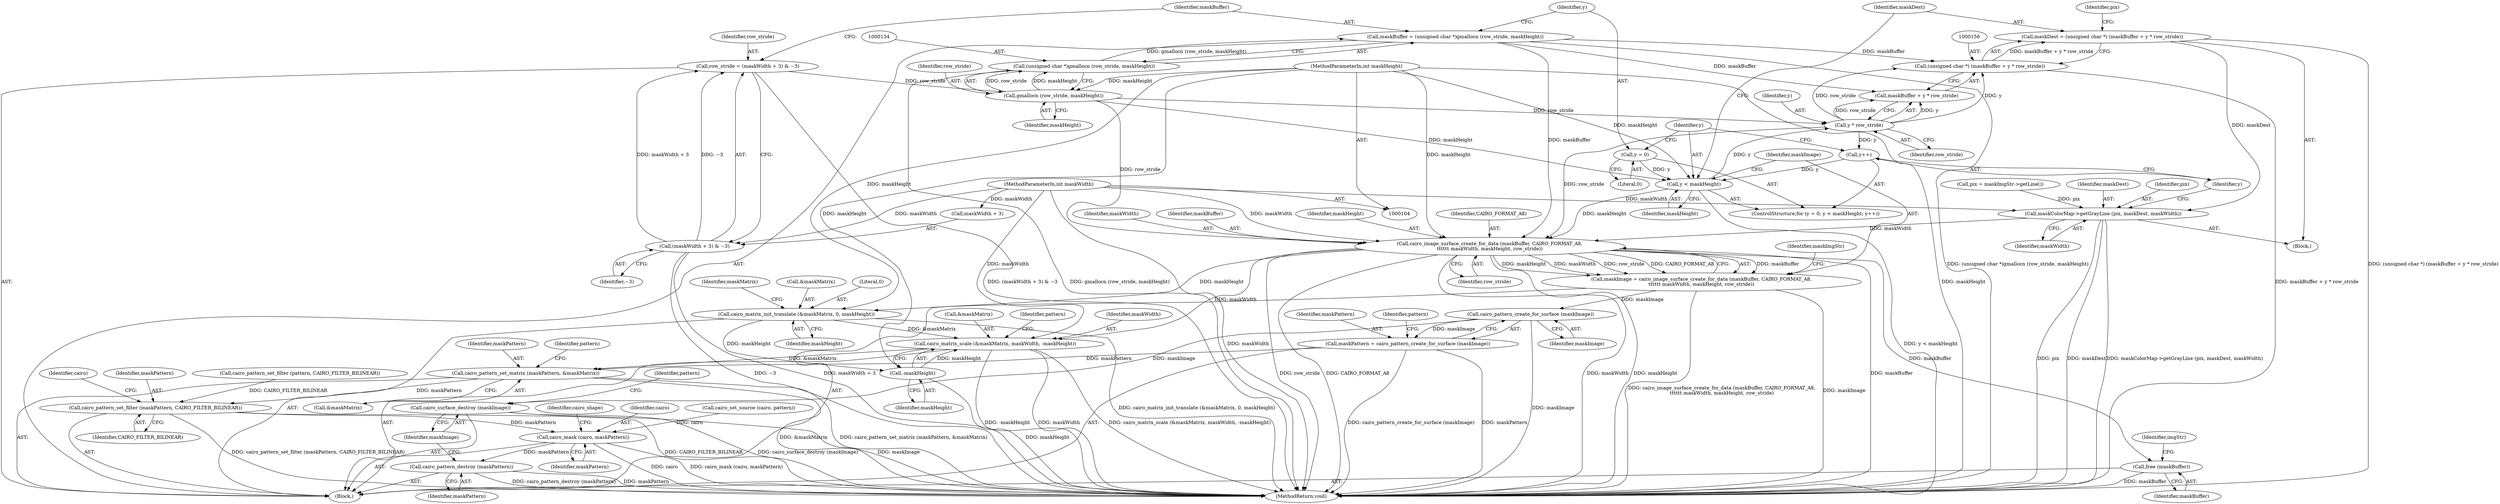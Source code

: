 digraph "0_poppler_7b2d314a61fd0e12f47c62996cb49ec0d1ba747a_3@integer" {
"1000153" [label="(Call,maskDest = (unsigned char *) (maskBuffer + y * row_stride))"];
"1000155" [label="(Call,(unsigned char *) (maskBuffer + y * row_stride))"];
"1000131" [label="(Call,maskBuffer = (unsigned char *)gmallocn (row_stride, maskHeight))"];
"1000133" [label="(Call,(unsigned char *)gmallocn (row_stride, maskHeight))"];
"1000135" [label="(Call,gmallocn (row_stride, maskHeight))"];
"1000123" [label="(Call,row_stride = (maskWidth + 3) & ~3)"];
"1000125" [label="(Call,(maskWidth + 3) & ~3)"];
"1000112" [label="(MethodParameterIn,int maskWidth)"];
"1000113" [label="(MethodParameterIn,int maskHeight)"];
"1000159" [label="(Call,y * row_stride)"];
"1000147" [label="(Call,y < maskHeight)"];
"1000150" [label="(Call,y++)"];
"1000144" [label="(Call,y = 0)"];
"1000165" [label="(Call,maskColorMap->getGrayLine (pix, maskDest, maskWidth))"];
"1000171" [label="(Call,cairo_image_surface_create_for_data (maskBuffer, CAIRO_FORMAT_A8,\n\t\t\t\t\t\t maskWidth, maskHeight, row_stride))"];
"1000169" [label="(Call,maskImage = cairo_image_surface_create_for_data (maskBuffer, CAIRO_FORMAT_A8,\n\t\t\t\t\t\t maskWidth, maskHeight, row_stride))"];
"1000266" [label="(Call,cairo_pattern_create_for_surface (maskImage))"];
"1000264" [label="(Call,maskPattern = cairo_pattern_create_for_surface (maskImage))"];
"1000307" [label="(Call,cairo_pattern_set_matrix (maskPattern, &maskMatrix))"];
"1000314" [label="(Call,cairo_pattern_set_filter (maskPattern, CAIRO_FILTER_BILINEAR))"];
"1000320" [label="(Call,cairo_mask (cairo, maskPattern))"];
"1000334" [label="(Call,cairo_pattern_destroy (maskPattern))"];
"1000336" [label="(Call,cairo_surface_destroy (maskImage))"];
"1000292" [label="(Call,cairo_matrix_init_translate (&maskMatrix, 0, maskHeight))"];
"1000297" [label="(Call,cairo_matrix_scale (&maskMatrix, maskWidth, -maskHeight))"];
"1000301" [label="(Call,-maskHeight)"];
"1000344" [label="(Call,free (maskBuffer))"];
"1000113" [label="(MethodParameterIn,int maskHeight)"];
"1000112" [label="(MethodParameterIn,int maskWidth)"];
"1000347" [label="(Identifier,imgStr)"];
"1000345" [label="(Identifier,maskBuffer)"];
"1000161" [label="(Identifier,row_stride)"];
"1000152" [label="(Block,)"];
"1000308" [label="(Identifier,maskPattern)"];
"1000300" [label="(Identifier,maskWidth)"];
"1000309" [label="(Call,&maskMatrix)"];
"1000165" [label="(Call,maskColorMap->getGrayLine (pix, maskDest, maskWidth))"];
"1000334" [label="(Call,cairo_pattern_destroy (maskPattern))"];
"1000143" [label="(ControlStructure,for (y = 0; y < maskHeight; y++))"];
"1000135" [label="(Call,gmallocn (row_stride, maskHeight))"];
"1000167" [label="(Identifier,maskDest)"];
"1000337" [label="(Identifier,maskImage)"];
"1000173" [label="(Identifier,CAIRO_FORMAT_A8)"];
"1000171" [label="(Call,cairo_image_surface_create_for_data (maskBuffer, CAIRO_FORMAT_A8,\n\t\t\t\t\t\t maskWidth, maskHeight, row_stride))"];
"1000159" [label="(Call,y * row_stride)"];
"1000137" [label="(Identifier,maskHeight)"];
"1000170" [label="(Identifier,maskImage)"];
"1000166" [label="(Identifier,pix)"];
"1000311" [label="(Call,cairo_pattern_set_filter (pattern, CAIRO_FILTER_BILINEAR))"];
"1000174" [label="(Identifier,maskWidth)"];
"1000151" [label="(Identifier,y)"];
"1000172" [label="(Identifier,maskBuffer)"];
"1000299" [label="(Identifier,maskMatrix)"];
"1000131" [label="(Call,maskBuffer = (unsigned char *)gmallocn (row_stride, maskHeight))"];
"1000265" [label="(Identifier,maskPattern)"];
"1000123" [label="(Call,row_stride = (maskWidth + 3) & ~3)"];
"1000322" [label="(Identifier,maskPattern)"];
"1000266" [label="(Call,cairo_pattern_create_for_surface (maskImage))"];
"1000160" [label="(Identifier,y)"];
"1000318" [label="(Identifier,cairo)"];
"1000155" [label="(Call,(unsigned char *) (maskBuffer + y * row_stride))"];
"1000314" [label="(Call,cairo_pattern_set_filter (maskPattern, CAIRO_FILTER_BILINEAR))"];
"1000149" [label="(Identifier,maskHeight)"];
"1000144" [label="(Call,y = 0)"];
"1000150" [label="(Call,y++)"];
"1000146" [label="(Literal,0)"];
"1000125" [label="(Call,(maskWidth + 3) & ~3)"];
"1000162" [label="(Call,pix = maskImgStr->getLine())"];
"1000336" [label="(Call,cairo_surface_destroy (maskImage))"];
"1000307" [label="(Call,cairo_pattern_set_matrix (maskPattern, &maskMatrix))"];
"1000320" [label="(Call,cairo_mask (cairo, maskPattern))"];
"1000344" [label="(Call,free (maskBuffer))"];
"1000147" [label="(Call,y < maskHeight)"];
"1000124" [label="(Identifier,row_stride)"];
"1000133" [label="(Call,(unsigned char *)gmallocn (row_stride, maskHeight))"];
"1000126" [label="(Call,maskWidth + 3)"];
"1000292" [label="(Call,cairo_matrix_init_translate (&maskMatrix, 0, maskHeight))"];
"1000154" [label="(Identifier,maskDest)"];
"1000293" [label="(Call,&maskMatrix)"];
"1000157" [label="(Call,maskBuffer + y * row_stride)"];
"1000115" [label="(Block,)"];
"1000296" [label="(Identifier,maskHeight)"];
"1000321" [label="(Identifier,cairo)"];
"1000264" [label="(Call,maskPattern = cairo_pattern_create_for_surface (maskImage))"];
"1000129" [label="(Identifier,~3)"];
"1000295" [label="(Literal,0)"];
"1000312" [label="(Identifier,pattern)"];
"1000317" [label="(Call,cairo_set_source (cairo, pattern))"];
"1000298" [label="(Call,&maskMatrix)"];
"1000148" [label="(Identifier,y)"];
"1000339" [label="(Identifier,pattern)"];
"1000304" [label="(Identifier,pattern)"];
"1000267" [label="(Identifier,maskImage)"];
"1000178" [label="(Identifier,maskImgStr)"];
"1000169" [label="(Call,maskImage = cairo_image_surface_create_for_data (maskBuffer, CAIRO_FORMAT_A8,\n\t\t\t\t\t\t maskWidth, maskHeight, row_stride))"];
"1000153" [label="(Call,maskDest = (unsigned char *) (maskBuffer + y * row_stride))"];
"1000163" [label="(Identifier,pix)"];
"1000270" [label="(Identifier,pattern)"];
"1000324" [label="(Identifier,cairo_shape)"];
"1000175" [label="(Identifier,maskHeight)"];
"1000348" [label="(MethodReturn,void)"];
"1000297" [label="(Call,cairo_matrix_scale (&maskMatrix, maskWidth, -maskHeight))"];
"1000315" [label="(Identifier,maskPattern)"];
"1000132" [label="(Identifier,maskBuffer)"];
"1000302" [label="(Identifier,maskHeight)"];
"1000301" [label="(Call,-maskHeight)"];
"1000176" [label="(Identifier,row_stride)"];
"1000145" [label="(Identifier,y)"];
"1000136" [label="(Identifier,row_stride)"];
"1000335" [label="(Identifier,maskPattern)"];
"1000316" [label="(Identifier,CAIRO_FILTER_BILINEAR)"];
"1000168" [label="(Identifier,maskWidth)"];
"1000153" -> "1000152"  [label="AST: "];
"1000153" -> "1000155"  [label="CFG: "];
"1000154" -> "1000153"  [label="AST: "];
"1000155" -> "1000153"  [label="AST: "];
"1000163" -> "1000153"  [label="CFG: "];
"1000153" -> "1000348"  [label="DDG: (unsigned char *) (maskBuffer + y * row_stride)"];
"1000155" -> "1000153"  [label="DDG: maskBuffer + y * row_stride"];
"1000153" -> "1000165"  [label="DDG: maskDest"];
"1000155" -> "1000157"  [label="CFG: "];
"1000156" -> "1000155"  [label="AST: "];
"1000157" -> "1000155"  [label="AST: "];
"1000155" -> "1000348"  [label="DDG: maskBuffer + y * row_stride"];
"1000131" -> "1000155"  [label="DDG: maskBuffer"];
"1000159" -> "1000155"  [label="DDG: y"];
"1000159" -> "1000155"  [label="DDG: row_stride"];
"1000131" -> "1000115"  [label="AST: "];
"1000131" -> "1000133"  [label="CFG: "];
"1000132" -> "1000131"  [label="AST: "];
"1000133" -> "1000131"  [label="AST: "];
"1000145" -> "1000131"  [label="CFG: "];
"1000131" -> "1000348"  [label="DDG: (unsigned char *)gmallocn (row_stride, maskHeight)"];
"1000133" -> "1000131"  [label="DDG: gmallocn (row_stride, maskHeight)"];
"1000131" -> "1000157"  [label="DDG: maskBuffer"];
"1000131" -> "1000171"  [label="DDG: maskBuffer"];
"1000133" -> "1000135"  [label="CFG: "];
"1000134" -> "1000133"  [label="AST: "];
"1000135" -> "1000133"  [label="AST: "];
"1000133" -> "1000348"  [label="DDG: gmallocn (row_stride, maskHeight)"];
"1000135" -> "1000133"  [label="DDG: row_stride"];
"1000135" -> "1000133"  [label="DDG: maskHeight"];
"1000135" -> "1000137"  [label="CFG: "];
"1000136" -> "1000135"  [label="AST: "];
"1000137" -> "1000135"  [label="AST: "];
"1000123" -> "1000135"  [label="DDG: row_stride"];
"1000113" -> "1000135"  [label="DDG: maskHeight"];
"1000135" -> "1000147"  [label="DDG: maskHeight"];
"1000135" -> "1000159"  [label="DDG: row_stride"];
"1000135" -> "1000171"  [label="DDG: row_stride"];
"1000123" -> "1000115"  [label="AST: "];
"1000123" -> "1000125"  [label="CFG: "];
"1000124" -> "1000123"  [label="AST: "];
"1000125" -> "1000123"  [label="AST: "];
"1000132" -> "1000123"  [label="CFG: "];
"1000123" -> "1000348"  [label="DDG: (maskWidth + 3) & ~3"];
"1000125" -> "1000123"  [label="DDG: maskWidth + 3"];
"1000125" -> "1000123"  [label="DDG: ~3"];
"1000125" -> "1000129"  [label="CFG: "];
"1000126" -> "1000125"  [label="AST: "];
"1000129" -> "1000125"  [label="AST: "];
"1000125" -> "1000348"  [label="DDG: maskWidth + 3"];
"1000125" -> "1000348"  [label="DDG: ~3"];
"1000112" -> "1000125"  [label="DDG: maskWidth"];
"1000112" -> "1000104"  [label="AST: "];
"1000112" -> "1000348"  [label="DDG: maskWidth"];
"1000112" -> "1000126"  [label="DDG: maskWidth"];
"1000112" -> "1000165"  [label="DDG: maskWidth"];
"1000112" -> "1000171"  [label="DDG: maskWidth"];
"1000112" -> "1000297"  [label="DDG: maskWidth"];
"1000113" -> "1000104"  [label="AST: "];
"1000113" -> "1000348"  [label="DDG: maskHeight"];
"1000113" -> "1000147"  [label="DDG: maskHeight"];
"1000113" -> "1000171"  [label="DDG: maskHeight"];
"1000113" -> "1000292"  [label="DDG: maskHeight"];
"1000113" -> "1000301"  [label="DDG: maskHeight"];
"1000159" -> "1000157"  [label="AST: "];
"1000159" -> "1000161"  [label="CFG: "];
"1000160" -> "1000159"  [label="AST: "];
"1000161" -> "1000159"  [label="AST: "];
"1000157" -> "1000159"  [label="CFG: "];
"1000159" -> "1000150"  [label="DDG: y"];
"1000159" -> "1000157"  [label="DDG: y"];
"1000159" -> "1000157"  [label="DDG: row_stride"];
"1000147" -> "1000159"  [label="DDG: y"];
"1000159" -> "1000171"  [label="DDG: row_stride"];
"1000147" -> "1000143"  [label="AST: "];
"1000147" -> "1000149"  [label="CFG: "];
"1000148" -> "1000147"  [label="AST: "];
"1000149" -> "1000147"  [label="AST: "];
"1000154" -> "1000147"  [label="CFG: "];
"1000170" -> "1000147"  [label="CFG: "];
"1000147" -> "1000348"  [label="DDG: y < maskHeight"];
"1000150" -> "1000147"  [label="DDG: y"];
"1000144" -> "1000147"  [label="DDG: y"];
"1000147" -> "1000171"  [label="DDG: maskHeight"];
"1000150" -> "1000143"  [label="AST: "];
"1000150" -> "1000151"  [label="CFG: "];
"1000151" -> "1000150"  [label="AST: "];
"1000148" -> "1000150"  [label="CFG: "];
"1000144" -> "1000143"  [label="AST: "];
"1000144" -> "1000146"  [label="CFG: "];
"1000145" -> "1000144"  [label="AST: "];
"1000146" -> "1000144"  [label="AST: "];
"1000148" -> "1000144"  [label="CFG: "];
"1000165" -> "1000152"  [label="AST: "];
"1000165" -> "1000168"  [label="CFG: "];
"1000166" -> "1000165"  [label="AST: "];
"1000167" -> "1000165"  [label="AST: "];
"1000168" -> "1000165"  [label="AST: "];
"1000151" -> "1000165"  [label="CFG: "];
"1000165" -> "1000348"  [label="DDG: pix"];
"1000165" -> "1000348"  [label="DDG: maskDest"];
"1000165" -> "1000348"  [label="DDG: maskColorMap->getGrayLine (pix, maskDest, maskWidth)"];
"1000162" -> "1000165"  [label="DDG: pix"];
"1000165" -> "1000171"  [label="DDG: maskWidth"];
"1000171" -> "1000169"  [label="AST: "];
"1000171" -> "1000176"  [label="CFG: "];
"1000172" -> "1000171"  [label="AST: "];
"1000173" -> "1000171"  [label="AST: "];
"1000174" -> "1000171"  [label="AST: "];
"1000175" -> "1000171"  [label="AST: "];
"1000176" -> "1000171"  [label="AST: "];
"1000169" -> "1000171"  [label="CFG: "];
"1000171" -> "1000348"  [label="DDG: maskBuffer"];
"1000171" -> "1000348"  [label="DDG: row_stride"];
"1000171" -> "1000348"  [label="DDG: CAIRO_FORMAT_A8"];
"1000171" -> "1000348"  [label="DDG: maskWidth"];
"1000171" -> "1000348"  [label="DDG: maskHeight"];
"1000171" -> "1000169"  [label="DDG: maskBuffer"];
"1000171" -> "1000169"  [label="DDG: maskHeight"];
"1000171" -> "1000169"  [label="DDG: maskWidth"];
"1000171" -> "1000169"  [label="DDG: row_stride"];
"1000171" -> "1000169"  [label="DDG: CAIRO_FORMAT_A8"];
"1000171" -> "1000292"  [label="DDG: maskHeight"];
"1000171" -> "1000297"  [label="DDG: maskWidth"];
"1000171" -> "1000344"  [label="DDG: maskBuffer"];
"1000169" -> "1000115"  [label="AST: "];
"1000170" -> "1000169"  [label="AST: "];
"1000178" -> "1000169"  [label="CFG: "];
"1000169" -> "1000348"  [label="DDG: cairo_image_surface_create_for_data (maskBuffer, CAIRO_FORMAT_A8,\n\t\t\t\t\t\t maskWidth, maskHeight, row_stride)"];
"1000169" -> "1000348"  [label="DDG: maskImage"];
"1000169" -> "1000266"  [label="DDG: maskImage"];
"1000266" -> "1000264"  [label="AST: "];
"1000266" -> "1000267"  [label="CFG: "];
"1000267" -> "1000266"  [label="AST: "];
"1000264" -> "1000266"  [label="CFG: "];
"1000266" -> "1000348"  [label="DDG: maskImage"];
"1000266" -> "1000264"  [label="DDG: maskImage"];
"1000266" -> "1000336"  [label="DDG: maskImage"];
"1000264" -> "1000115"  [label="AST: "];
"1000265" -> "1000264"  [label="AST: "];
"1000270" -> "1000264"  [label="CFG: "];
"1000264" -> "1000348"  [label="DDG: maskPattern"];
"1000264" -> "1000348"  [label="DDG: cairo_pattern_create_for_surface (maskImage)"];
"1000264" -> "1000307"  [label="DDG: maskPattern"];
"1000307" -> "1000115"  [label="AST: "];
"1000307" -> "1000309"  [label="CFG: "];
"1000308" -> "1000307"  [label="AST: "];
"1000309" -> "1000307"  [label="AST: "];
"1000312" -> "1000307"  [label="CFG: "];
"1000307" -> "1000348"  [label="DDG: &maskMatrix"];
"1000307" -> "1000348"  [label="DDG: cairo_pattern_set_matrix (maskPattern, &maskMatrix)"];
"1000297" -> "1000307"  [label="DDG: &maskMatrix"];
"1000307" -> "1000314"  [label="DDG: maskPattern"];
"1000314" -> "1000115"  [label="AST: "];
"1000314" -> "1000316"  [label="CFG: "];
"1000315" -> "1000314"  [label="AST: "];
"1000316" -> "1000314"  [label="AST: "];
"1000318" -> "1000314"  [label="CFG: "];
"1000314" -> "1000348"  [label="DDG: CAIRO_FILTER_BILINEAR"];
"1000314" -> "1000348"  [label="DDG: cairo_pattern_set_filter (maskPattern, CAIRO_FILTER_BILINEAR)"];
"1000311" -> "1000314"  [label="DDG: CAIRO_FILTER_BILINEAR"];
"1000314" -> "1000320"  [label="DDG: maskPattern"];
"1000320" -> "1000115"  [label="AST: "];
"1000320" -> "1000322"  [label="CFG: "];
"1000321" -> "1000320"  [label="AST: "];
"1000322" -> "1000320"  [label="AST: "];
"1000324" -> "1000320"  [label="CFG: "];
"1000320" -> "1000348"  [label="DDG: cairo"];
"1000320" -> "1000348"  [label="DDG: cairo_mask (cairo, maskPattern)"];
"1000317" -> "1000320"  [label="DDG: cairo"];
"1000320" -> "1000334"  [label="DDG: maskPattern"];
"1000334" -> "1000115"  [label="AST: "];
"1000334" -> "1000335"  [label="CFG: "];
"1000335" -> "1000334"  [label="AST: "];
"1000337" -> "1000334"  [label="CFG: "];
"1000334" -> "1000348"  [label="DDG: cairo_pattern_destroy (maskPattern)"];
"1000334" -> "1000348"  [label="DDG: maskPattern"];
"1000336" -> "1000115"  [label="AST: "];
"1000336" -> "1000337"  [label="CFG: "];
"1000337" -> "1000336"  [label="AST: "];
"1000339" -> "1000336"  [label="CFG: "];
"1000336" -> "1000348"  [label="DDG: cairo_surface_destroy (maskImage)"];
"1000336" -> "1000348"  [label="DDG: maskImage"];
"1000292" -> "1000115"  [label="AST: "];
"1000292" -> "1000296"  [label="CFG: "];
"1000293" -> "1000292"  [label="AST: "];
"1000295" -> "1000292"  [label="AST: "];
"1000296" -> "1000292"  [label="AST: "];
"1000299" -> "1000292"  [label="CFG: "];
"1000292" -> "1000348"  [label="DDG: cairo_matrix_init_translate (&maskMatrix, 0, maskHeight)"];
"1000292" -> "1000297"  [label="DDG: &maskMatrix"];
"1000292" -> "1000301"  [label="DDG: maskHeight"];
"1000297" -> "1000115"  [label="AST: "];
"1000297" -> "1000301"  [label="CFG: "];
"1000298" -> "1000297"  [label="AST: "];
"1000300" -> "1000297"  [label="AST: "];
"1000301" -> "1000297"  [label="AST: "];
"1000304" -> "1000297"  [label="CFG: "];
"1000297" -> "1000348"  [label="DDG: -maskHeight"];
"1000297" -> "1000348"  [label="DDG: maskWidth"];
"1000297" -> "1000348"  [label="DDG: cairo_matrix_scale (&maskMatrix, maskWidth, -maskHeight)"];
"1000301" -> "1000297"  [label="DDG: maskHeight"];
"1000301" -> "1000302"  [label="CFG: "];
"1000302" -> "1000301"  [label="AST: "];
"1000301" -> "1000348"  [label="DDG: maskHeight"];
"1000344" -> "1000115"  [label="AST: "];
"1000344" -> "1000345"  [label="CFG: "];
"1000345" -> "1000344"  [label="AST: "];
"1000347" -> "1000344"  [label="CFG: "];
"1000344" -> "1000348"  [label="DDG: maskBuffer"];
}

